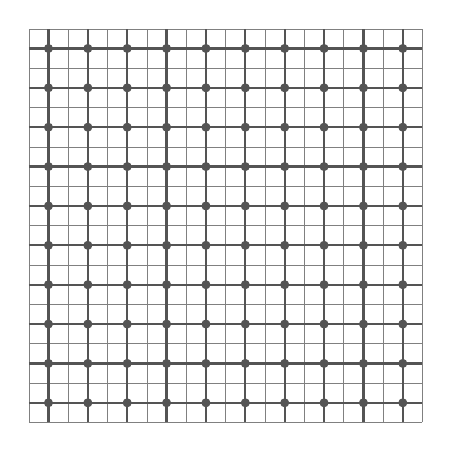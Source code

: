 \begin{tikzpicture}[x=0.5cm,y=0.5cm]
  \definecolor{kGrey}{rgb}{0.33,0.33,0.33}

  % grids
  \draw[help lines,step=0.5cm] (0,0) grid (10,10);

  \foreach \x/\y in { 0/0,1/0,2/0,3/0,4/0,5/0,6/0,7/0,8/0,9/0,
                      0/2,1/2,2/2,3/2,4/2,5/2,6/2,7/2,8/2,9/2,
                      0/4,1/4,2/4,3/4,4/4,5/4,6/4,7/4,8/4,9/4,
                      0/6,1/6,2/6,3/6,4/6,5/6,6/6,7/6,8/6,9/6,
                      0/8,1/8,2/8,3/8,4/8,5/8,6/8,7/8,8/8,9/8
                    }
  {
    \draw[color=kGrey,thick] (\x,\y+0.5) -- (\x+1,\y+0.5);
    \draw[color=kGrey,thick] (\x,\y+1.5) -- (\x+1,\y+1.5);
    \draw[color=kGrey,thick] (\x+0.5,\y) -- (\x+0.5,\y+2); % two rows

    \draw[color=kGrey,fill] (\x+0.5,\y+0.5) circle (0.5mm);
    \draw[color=kGrey,fill] (\x+0.5,\y+1.5) circle (0.5mm);
  }
\end{tikzpicture}\quad
